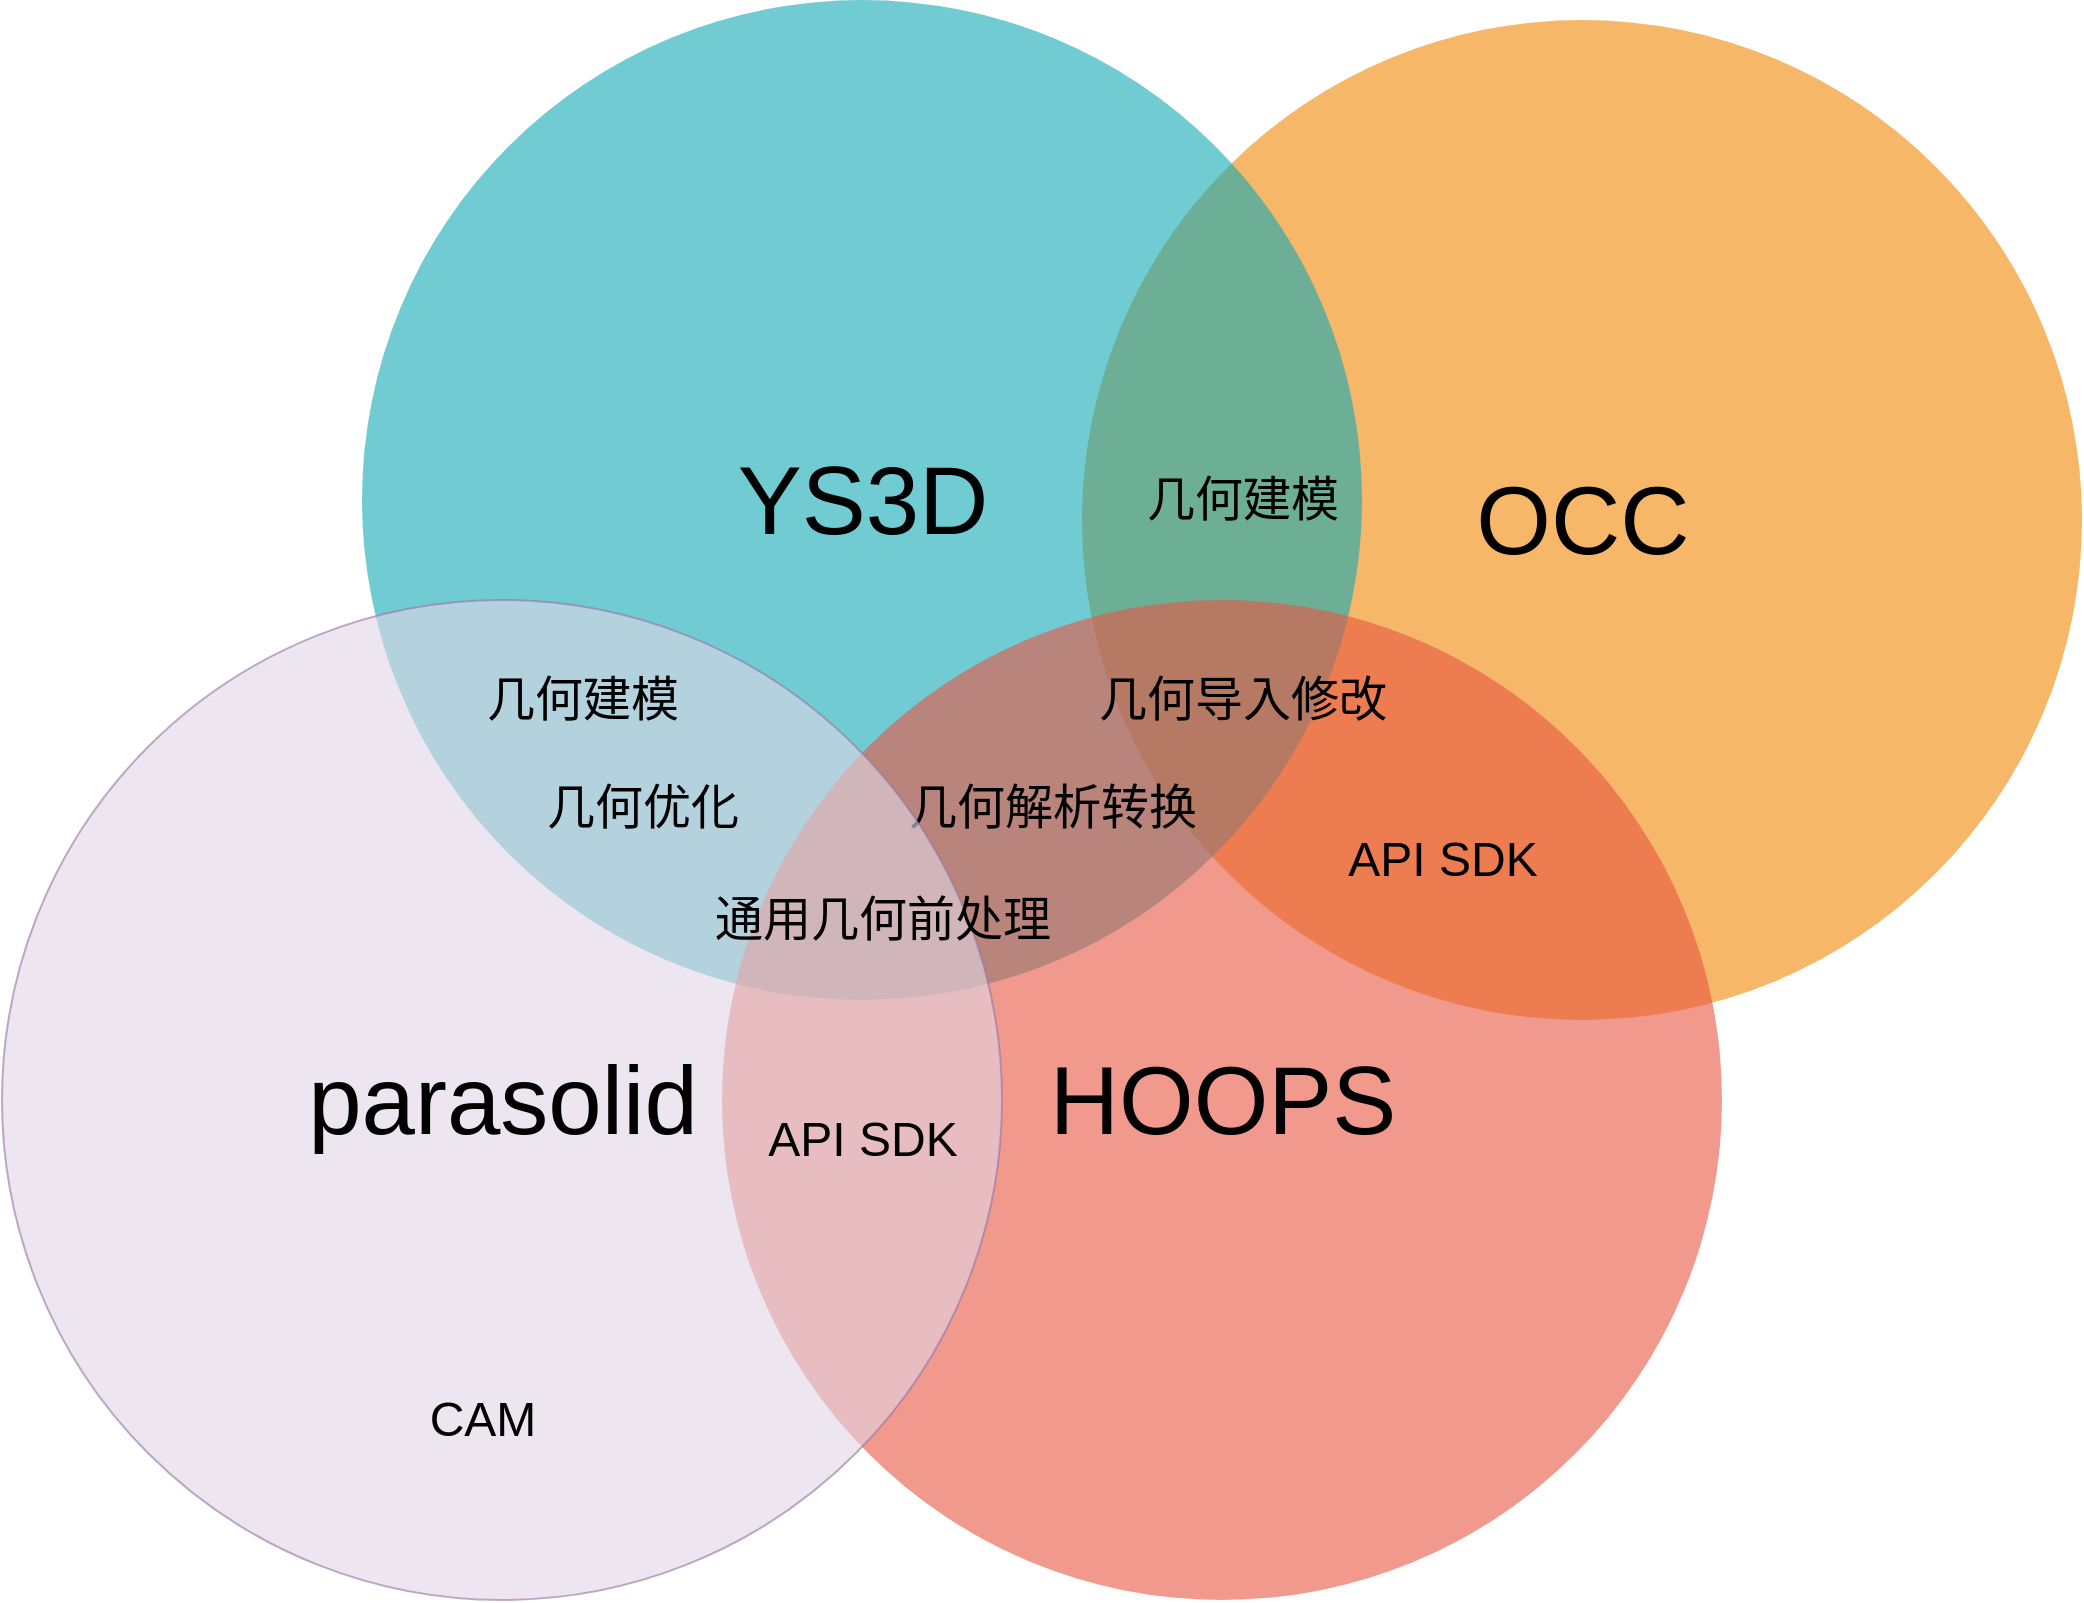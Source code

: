 <mxfile version="27.0.6">
  <diagram id="3228e29e-7158-1315-38df-8450db1d8a1d" name="Page-1">
    <mxGraphModel dx="2511" dy="1884" grid="1" gridSize="10" guides="1" tooltips="1" connect="1" arrows="1" fold="1" page="1" pageScale="1" pageWidth="1169" pageHeight="827" background="none" math="0" shadow="0">
      <root>
        <mxCell id="0" />
        <mxCell id="1" parent="0" />
        <mxCell id="21531" value="&lt;font style=&quot;font-size: 48px;&quot;&gt;OCC&lt;/font&gt;" style="ellipse;fillColor=#F08705;opacity=60;strokeColor=none;html=1;fontColor=#000000;" parent="1" vertex="1">
          <mxGeometry x="420" width="500" height="500" as="geometry" />
        </mxCell>
        <mxCell id="21532" value="&lt;font style=&quot;font-size: 48px;&quot;&gt;YS3D&lt;/font&gt;" style="ellipse;fillColor=#12AAB5;opacity=60;strokeColor=none;html=1;fontColor=#000000;" parent="1" vertex="1">
          <mxGeometry x="60" y="-10" width="500" height="500" as="geometry" />
        </mxCell>
        <mxCell id="21533" value="&lt;font style=&quot;font-size: 48px;&quot;&gt;HOOPS&lt;/font&gt;" style="ellipse;fillColor=#e85642;opacity=60;strokeColor=none;html=1;fontColor=#000000;" parent="1" vertex="1">
          <mxGeometry x="240" y="290" width="500" height="500" as="geometry" />
        </mxCell>
        <mxCell id="ES53TOTrAkFbz9ve58O1-21540" value="&lt;font style=&quot;font-size: 24px;&quot;&gt;几何解析转换&lt;/font&gt;" style="text;html=1;align=center;verticalAlign=middle;resizable=0;points=[];autosize=1;strokeColor=none;fillColor=none;fontColor=#000000;" vertex="1" parent="1">
          <mxGeometry x="320" y="374" width="170" height="40" as="geometry" />
        </mxCell>
        <mxCell id="ES53TOTrAkFbz9ve58O1-21541" value="&lt;font style=&quot;font-size: 48px;&quot;&gt;parasolid&lt;/font&gt;" style="ellipse;fillColor=#e1d5e7;opacity=60;strokeColor=#9673a6;html=1;fontColor=#000000;" vertex="1" parent="1">
          <mxGeometry x="-120" y="290" width="500" height="500" as="geometry" />
        </mxCell>
        <mxCell id="ES53TOTrAkFbz9ve58O1-21542" value="&lt;span style=&quot;font-size: 24px;&quot;&gt;几何建模&lt;/span&gt;" style="text;html=1;align=center;verticalAlign=middle;resizable=0;points=[];autosize=1;strokeColor=none;fillColor=none;fontColor=#000000;" vertex="1" parent="1">
          <mxGeometry x="110" y="320" width="120" height="40" as="geometry" />
        </mxCell>
        <mxCell id="ES53TOTrAkFbz9ve58O1-21543" value="&lt;span style=&quot;font-size: 24px;&quot;&gt;几何建模&lt;/span&gt;" style="text;html=1;align=center;verticalAlign=middle;resizable=0;points=[];autosize=1;strokeColor=none;fillColor=none;fontColor=#000000;" vertex="1" parent="1">
          <mxGeometry x="440" y="220" width="120" height="40" as="geometry" />
        </mxCell>
        <mxCell id="ES53TOTrAkFbz9ve58O1-21544" value="&lt;span style=&quot;font-size: 24px;&quot;&gt;几何优化&lt;/span&gt;" style="text;html=1;align=center;verticalAlign=middle;resizable=0;points=[];autosize=1;strokeColor=none;fillColor=none;fontColor=#000000;" vertex="1" parent="1">
          <mxGeometry x="140" y="374" width="120" height="40" as="geometry" />
        </mxCell>
        <mxCell id="ES53TOTrAkFbz9ve58O1-21545" value="&lt;span style=&quot;font-size: 24px;&quot;&gt;通用几何前处理&lt;/span&gt;" style="text;html=1;align=center;verticalAlign=middle;resizable=0;points=[];autosize=1;strokeColor=none;fillColor=none;fontColor=#000000;" vertex="1" parent="1">
          <mxGeometry x="225" y="430" width="190" height="40" as="geometry" />
        </mxCell>
        <mxCell id="ES53TOTrAkFbz9ve58O1-21546" value="&lt;font style=&quot;font-size: 24px;&quot;&gt;几何导入修改&lt;/font&gt;" style="text;html=1;align=center;verticalAlign=middle;resizable=0;points=[];autosize=1;strokeColor=none;fillColor=none;fontColor=#000000;" vertex="1" parent="1">
          <mxGeometry x="415" y="320" width="170" height="40" as="geometry" />
        </mxCell>
        <mxCell id="ES53TOTrAkFbz9ve58O1-21547" value="&lt;span style=&quot;font-size: 24px;&quot;&gt;API&amp;nbsp;SDK&lt;/span&gt;" style="text;html=1;align=center;verticalAlign=middle;resizable=0;points=[];autosize=1;strokeColor=none;fillColor=none;fontColor=#000000;" vertex="1" parent="1">
          <mxGeometry x="250" y="540" width="120" height="40" as="geometry" />
        </mxCell>
        <mxCell id="ES53TOTrAkFbz9ve58O1-21548" value="&lt;span style=&quot;font-size: 24px;&quot;&gt;API&amp;nbsp;SDK&lt;/span&gt;" style="text;html=1;align=center;verticalAlign=middle;resizable=0;points=[];autosize=1;strokeColor=none;fillColor=none;fontColor=#000000;" vertex="1" parent="1">
          <mxGeometry x="540" y="400" width="120" height="40" as="geometry" />
        </mxCell>
        <mxCell id="ES53TOTrAkFbz9ve58O1-21549" value="&lt;span style=&quot;font-size: 24px;&quot;&gt;CAM&lt;/span&gt;" style="text;html=1;align=center;verticalAlign=middle;resizable=0;points=[];autosize=1;strokeColor=none;fillColor=none;fontColor=#000000;" vertex="1" parent="1">
          <mxGeometry x="80" y="680" width="80" height="40" as="geometry" />
        </mxCell>
      </root>
    </mxGraphModel>
  </diagram>
</mxfile>
